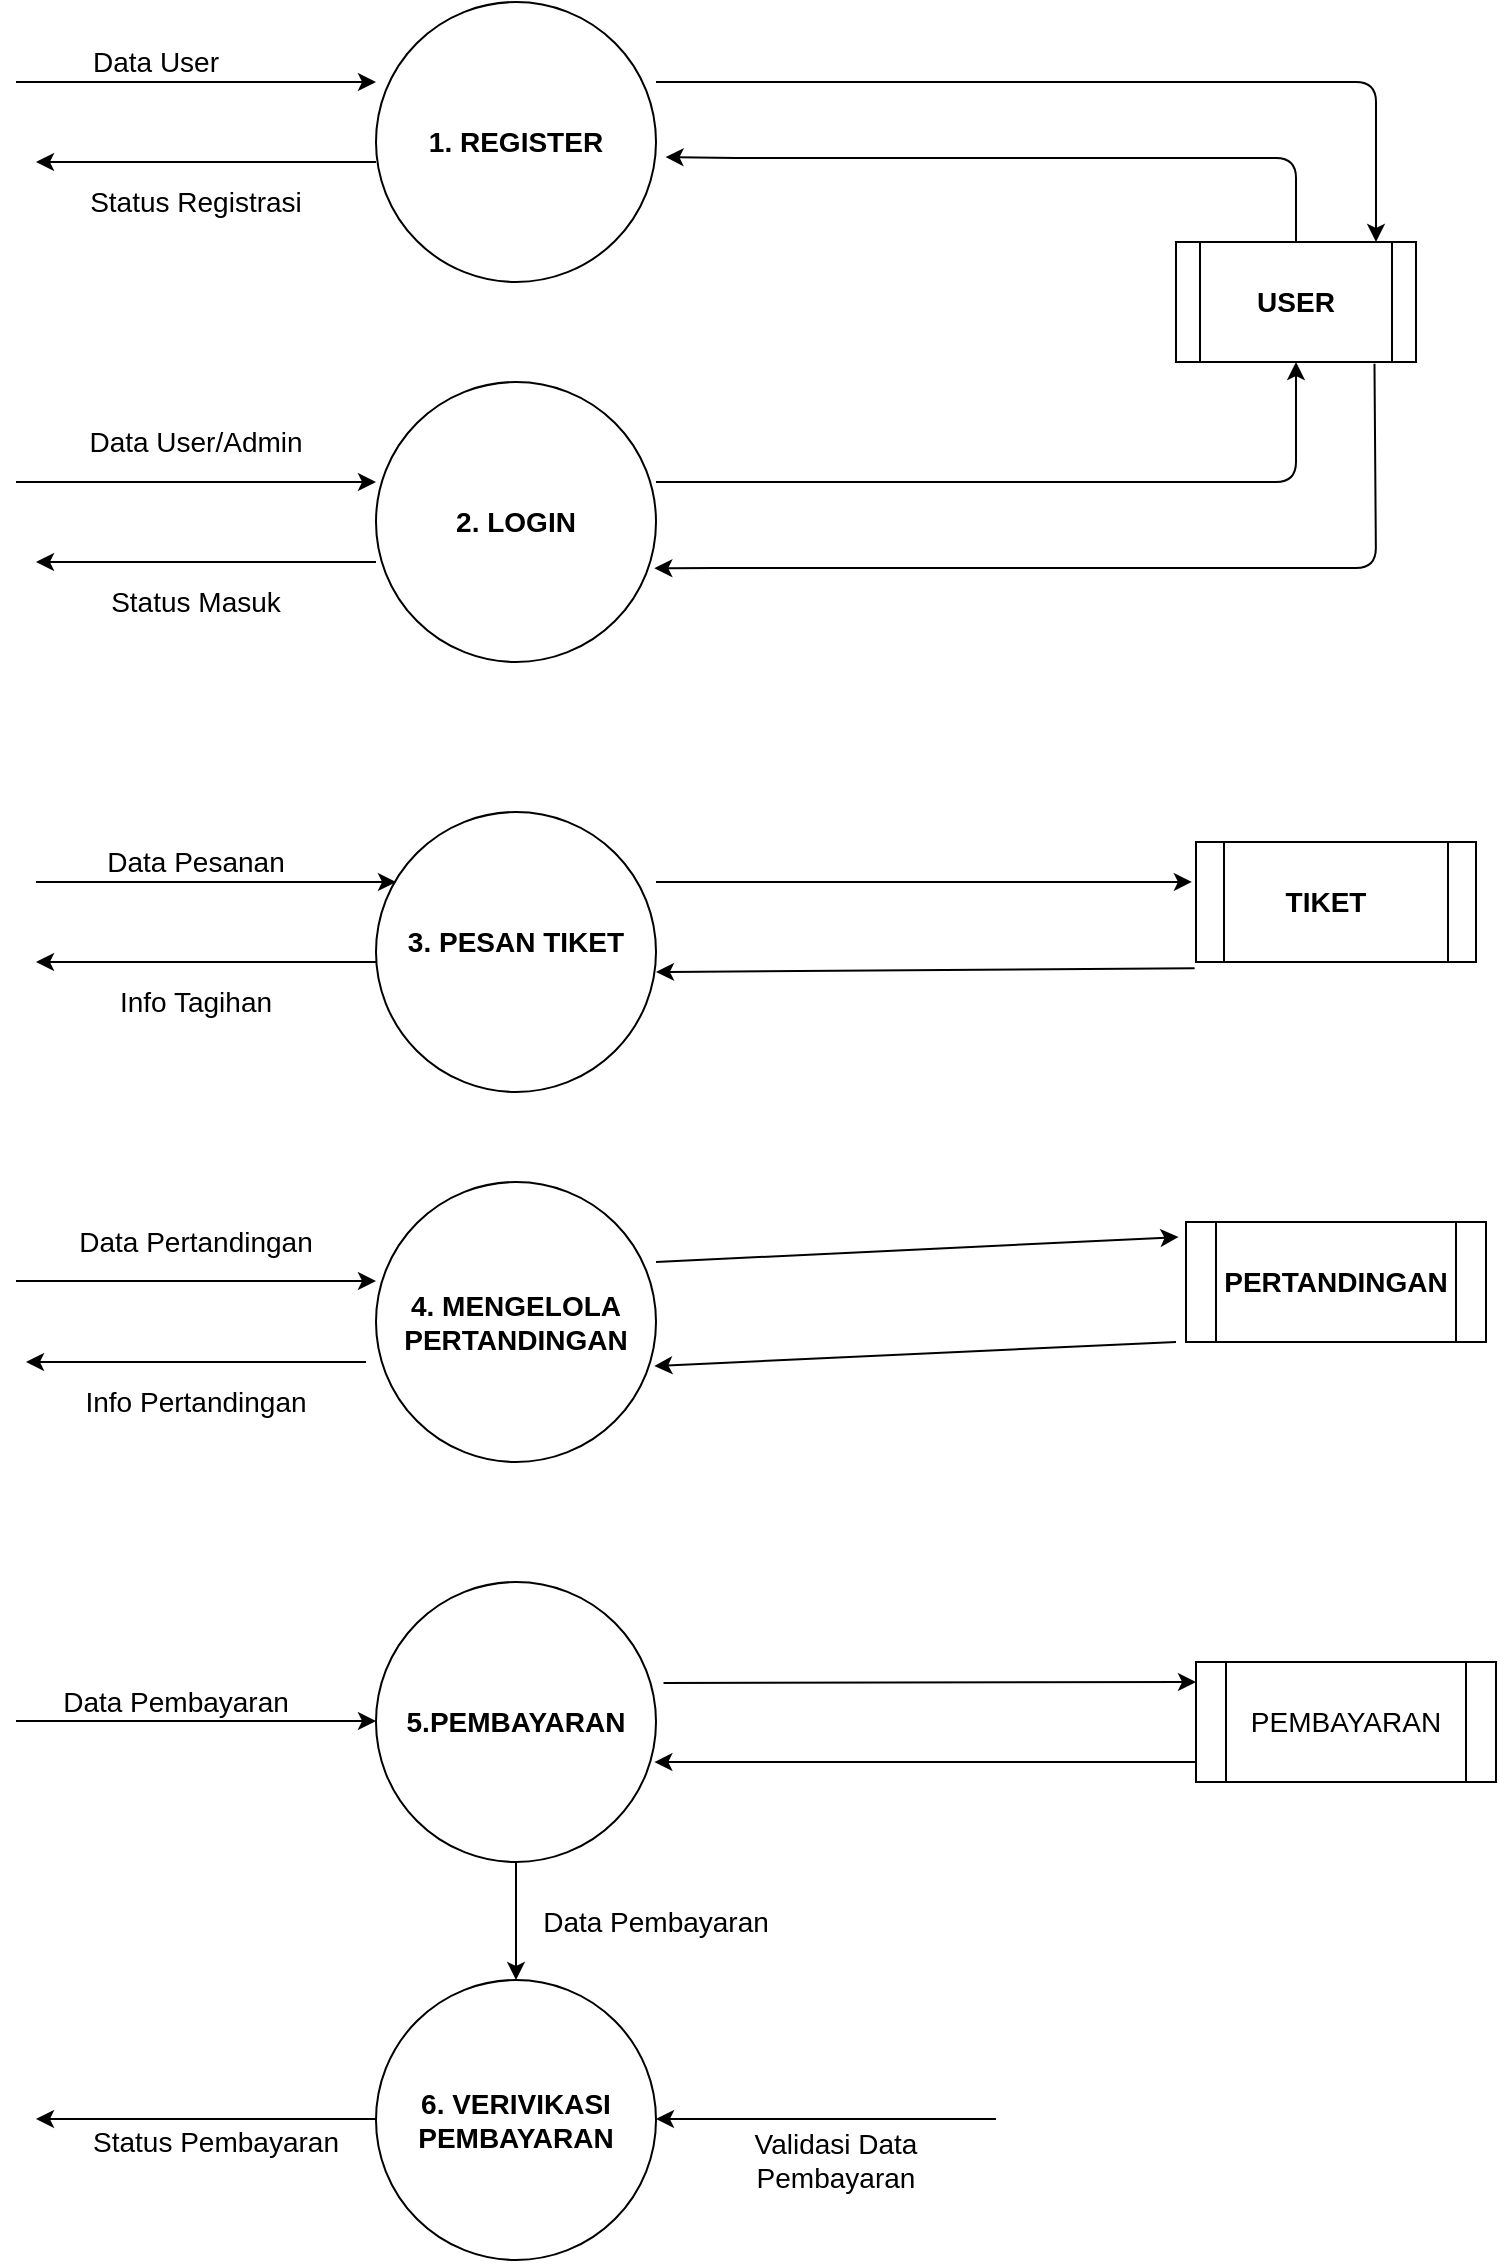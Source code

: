 <mxfile version="14.5.7" type="github">
  <diagram id="Uasj8kDI9opNts5msIFc" name="Page-1">
    <mxGraphModel dx="1019" dy="555" grid="1" gridSize="10" guides="1" tooltips="1" connect="1" arrows="1" fold="1" page="1" pageScale="1" pageWidth="827" pageHeight="1169" math="0" shadow="0">
      <root>
        <mxCell id="0" />
        <mxCell id="1" parent="0" />
        <mxCell id="gDsiojH2Jzv6u52EpyKo-1" value="" style="ellipse;whiteSpace=wrap;html=1;aspect=fixed;" parent="1" vertex="1">
          <mxGeometry x="220" y="40" width="140" height="140" as="geometry" />
        </mxCell>
        <mxCell id="gDsiojH2Jzv6u52EpyKo-2" value="" style="shape=process;whiteSpace=wrap;html=1;backgroundOutline=1;" parent="1" vertex="1">
          <mxGeometry x="620" y="160" width="120" height="60" as="geometry" />
        </mxCell>
        <mxCell id="gDsiojH2Jzv6u52EpyKo-3" value="" style="ellipse;whiteSpace=wrap;html=1;aspect=fixed;" parent="1" vertex="1">
          <mxGeometry x="220" y="230" width="140" height="140" as="geometry" />
        </mxCell>
        <mxCell id="gDsiojH2Jzv6u52EpyKo-4" value="" style="ellipse;whiteSpace=wrap;html=1;aspect=fixed;" parent="1" vertex="1">
          <mxGeometry x="220" y="445" width="140" height="140" as="geometry" />
        </mxCell>
        <mxCell id="gDsiojH2Jzv6u52EpyKo-5" value="" style="ellipse;whiteSpace=wrap;html=1;aspect=fixed;" parent="1" vertex="1">
          <mxGeometry x="220" y="630" width="140" height="140" as="geometry" />
        </mxCell>
        <mxCell id="gDsiojH2Jzv6u52EpyKo-6" value="1. REGISTER" style="text;html=1;strokeColor=none;fillColor=none;align=center;verticalAlign=middle;whiteSpace=wrap;rounded=0;fontSize=14;fontStyle=1;" parent="1" vertex="1">
          <mxGeometry x="220" y="80" width="140" height="60" as="geometry" />
        </mxCell>
        <mxCell id="gDsiojH2Jzv6u52EpyKo-7" value="2. LOGIN" style="text;html=1;strokeColor=none;fillColor=none;align=center;verticalAlign=middle;whiteSpace=wrap;rounded=0;fontSize=14;fontStyle=1;" parent="1" vertex="1">
          <mxGeometry x="220" y="270" width="140" height="60" as="geometry" />
        </mxCell>
        <mxCell id="gDsiojH2Jzv6u52EpyKo-8" value="3. PESAN TIKET" style="text;html=1;strokeColor=none;fillColor=none;align=center;verticalAlign=middle;whiteSpace=wrap;rounded=0;fontSize=14;fontStyle=1;" parent="1" vertex="1">
          <mxGeometry x="220" y="480" width="140" height="60" as="geometry" />
        </mxCell>
        <mxCell id="gDsiojH2Jzv6u52EpyKo-9" value="4. MENGELOLA&lt;br&gt;PERTANDINGAN" style="text;html=1;strokeColor=none;fillColor=none;align=center;verticalAlign=middle;whiteSpace=wrap;rounded=0;fontSize=14;fontStyle=1;" parent="1" vertex="1">
          <mxGeometry x="220" y="670" width="140" height="60" as="geometry" />
        </mxCell>
        <mxCell id="gDsiojH2Jzv6u52EpyKo-10" value="" style="endArrow=classic;html=1;exitX=1;exitY=0;exitDx=0;exitDy=0;" parent="1" source="gDsiojH2Jzv6u52EpyKo-6" edge="1">
          <mxGeometry width="50" height="50" relative="1" as="geometry">
            <mxPoint x="390" y="169.05" as="sourcePoint" />
            <mxPoint x="720" y="160" as="targetPoint" />
            <Array as="points">
              <mxPoint x="390" y="80" />
              <mxPoint x="550" y="80" />
              <mxPoint x="720" y="80" />
            </Array>
          </mxGeometry>
        </mxCell>
        <mxCell id="gDsiojH2Jzv6u52EpyKo-12" value="" style="endArrow=classic;html=1;entryX=1.034;entryY=0.626;entryDx=0;entryDy=0;entryPerimeter=0;" parent="1" target="gDsiojH2Jzv6u52EpyKo-6" edge="1">
          <mxGeometry width="50" height="50" relative="1" as="geometry">
            <mxPoint x="680" y="160" as="sourcePoint" />
            <mxPoint x="390" y="140" as="targetPoint" />
            <Array as="points">
              <mxPoint x="680" y="118" />
              <mxPoint x="400" y="118" />
            </Array>
          </mxGeometry>
        </mxCell>
        <mxCell id="gDsiojH2Jzv6u52EpyKo-13" value="" style="endArrow=classic;html=1;entryX=0.5;entryY=1;entryDx=0;entryDy=0;" parent="1" target="gDsiojH2Jzv6u52EpyKo-2" edge="1">
          <mxGeometry width="50" height="50" relative="1" as="geometry">
            <mxPoint x="360" y="280" as="sourcePoint" />
            <mxPoint x="424.76" y="360.0" as="targetPoint" />
            <Array as="points">
              <mxPoint x="520" y="280" />
              <mxPoint x="680" y="280" />
            </Array>
          </mxGeometry>
        </mxCell>
        <mxCell id="gDsiojH2Jzv6u52EpyKo-14" value="" style="endArrow=classic;html=1;entryX=0.994;entryY=0.665;entryDx=0;entryDy=0;entryPerimeter=0;exitX=0.827;exitY=1.015;exitDx=0;exitDy=0;exitPerimeter=0;" parent="1" source="gDsiojH2Jzv6u52EpyKo-2" target="gDsiojH2Jzv6u52EpyKo-3" edge="1">
          <mxGeometry width="50" height="50" relative="1" as="geometry">
            <mxPoint x="675.24" y="452.44" as="sourcePoint" />
            <mxPoint x="360" y="360.0" as="targetPoint" />
            <Array as="points">
              <mxPoint x="720" y="323" />
              <mxPoint x="560" y="323" />
              <mxPoint x="400" y="323" />
            </Array>
          </mxGeometry>
        </mxCell>
        <mxCell id="gDsiojH2Jzv6u52EpyKo-15" value="" style="endArrow=classic;html=1;fontSize=14;entryX=0;entryY=0;entryDx=0;entryDy=0;" parent="1" target="gDsiojH2Jzv6u52EpyKo-6" edge="1">
          <mxGeometry width="50" height="50" relative="1" as="geometry">
            <mxPoint x="40" y="80" as="sourcePoint" />
            <mxPoint x="200" y="70" as="targetPoint" />
          </mxGeometry>
        </mxCell>
        <mxCell id="gDsiojH2Jzv6u52EpyKo-16" value="" style="endArrow=classic;html=1;fontSize=14;" parent="1" edge="1">
          <mxGeometry width="50" height="50" relative="1" as="geometry">
            <mxPoint x="220" y="120" as="sourcePoint" />
            <mxPoint x="50" y="120" as="targetPoint" />
          </mxGeometry>
        </mxCell>
        <mxCell id="gDsiojH2Jzv6u52EpyKo-17" value="" style="endArrow=classic;html=1;fontSize=14;" parent="1" edge="1">
          <mxGeometry width="50" height="50" relative="1" as="geometry">
            <mxPoint x="215" y="720" as="sourcePoint" />
            <mxPoint x="45" y="720" as="targetPoint" />
          </mxGeometry>
        </mxCell>
        <mxCell id="gDsiojH2Jzv6u52EpyKo-18" value="" style="endArrow=classic;html=1;fontSize=14;" parent="1" edge="1">
          <mxGeometry width="50" height="50" relative="1" as="geometry">
            <mxPoint x="220" y="520" as="sourcePoint" />
            <mxPoint x="50" y="520" as="targetPoint" />
          </mxGeometry>
        </mxCell>
        <mxCell id="gDsiojH2Jzv6u52EpyKo-19" value="" style="endArrow=classic;html=1;fontSize=14;" parent="1" edge="1">
          <mxGeometry width="50" height="50" relative="1" as="geometry">
            <mxPoint x="220" y="320" as="sourcePoint" />
            <mxPoint x="50" y="320" as="targetPoint" />
          </mxGeometry>
        </mxCell>
        <mxCell id="gDsiojH2Jzv6u52EpyKo-20" value="" style="endArrow=classic;html=1;fontSize=14;entryX=0;entryY=0;entryDx=0;entryDy=0;" parent="1" edge="1">
          <mxGeometry width="50" height="50" relative="1" as="geometry">
            <mxPoint x="50" y="480" as="sourcePoint" />
            <mxPoint x="230" y="480" as="targetPoint" />
          </mxGeometry>
        </mxCell>
        <mxCell id="gDsiojH2Jzv6u52EpyKo-21" value="" style="endArrow=classic;html=1;fontSize=14;entryX=0;entryY=0;entryDx=0;entryDy=0;" parent="1" edge="1">
          <mxGeometry width="50" height="50" relative="1" as="geometry">
            <mxPoint x="40" y="679.5" as="sourcePoint" />
            <mxPoint x="220" y="679.5" as="targetPoint" />
          </mxGeometry>
        </mxCell>
        <mxCell id="gDsiojH2Jzv6u52EpyKo-22" value="" style="endArrow=classic;html=1;fontSize=14;entryX=0;entryY=0;entryDx=0;entryDy=0;" parent="1" edge="1">
          <mxGeometry width="50" height="50" relative="1" as="geometry">
            <mxPoint x="40" y="280" as="sourcePoint" />
            <mxPoint x="220" y="280" as="targetPoint" />
          </mxGeometry>
        </mxCell>
        <mxCell id="gDsiojH2Jzv6u52EpyKo-24" value="" style="shape=process;whiteSpace=wrap;html=1;backgroundOutline=1;" parent="1" vertex="1">
          <mxGeometry x="625" y="650" width="150" height="60" as="geometry" />
        </mxCell>
        <mxCell id="gDsiojH2Jzv6u52EpyKo-25" value="" style="shape=process;whiteSpace=wrap;html=1;backgroundOutline=1;" parent="1" vertex="1">
          <mxGeometry x="630" y="460" width="140" height="60" as="geometry" />
        </mxCell>
        <mxCell id="gDsiojH2Jzv6u52EpyKo-26" value="" style="endArrow=classic;html=1;fontSize=14;entryX=-0.025;entryY=0.126;entryDx=0;entryDy=0;entryPerimeter=0;exitX=1;exitY=0;exitDx=0;exitDy=0;" parent="1" source="gDsiojH2Jzv6u52EpyKo-9" target="gDsiojH2Jzv6u52EpyKo-24" edge="1">
          <mxGeometry width="50" height="50" relative="1" as="geometry">
            <mxPoint x="360" y="718" as="sourcePoint" />
            <mxPoint x="540" y="800" as="targetPoint" />
          </mxGeometry>
        </mxCell>
        <mxCell id="gDsiojH2Jzv6u52EpyKo-27" value="" style="endArrow=classic;html=1;fontSize=14;exitX=1;exitY=0;exitDx=0;exitDy=0;entryX=0.053;entryY=0.333;entryDx=0;entryDy=0;entryPerimeter=0;" parent="1" source="gDsiojH2Jzv6u52EpyKo-8" target="gDsiojH2Jzv6u52EpyKo-32" edge="1">
          <mxGeometry width="50" height="50" relative="1" as="geometry">
            <mxPoint x="360" y="560" as="sourcePoint" />
            <mxPoint x="628" y="560" as="targetPoint" />
          </mxGeometry>
        </mxCell>
        <mxCell id="gDsiojH2Jzv6u52EpyKo-28" value="" style="endArrow=classic;html=1;fontSize=14;entryX=0.994;entryY=0.867;entryDx=0;entryDy=0;entryPerimeter=0;" parent="1" target="gDsiojH2Jzv6u52EpyKo-9" edge="1">
          <mxGeometry width="50" height="50" relative="1" as="geometry">
            <mxPoint x="620" y="710" as="sourcePoint" />
            <mxPoint x="400" y="843" as="targetPoint" />
          </mxGeometry>
        </mxCell>
        <mxCell id="gDsiojH2Jzv6u52EpyKo-29" value="" style="endArrow=classic;html=1;fontSize=14;entryX=1;entryY=0.75;entryDx=0;entryDy=0;exitX=0.062;exitY=1.052;exitDx=0;exitDy=0;exitPerimeter=0;" parent="1" source="gDsiojH2Jzv6u52EpyKo-32" target="gDsiojH2Jzv6u52EpyKo-8" edge="1">
          <mxGeometry width="50" height="50" relative="1" as="geometry">
            <mxPoint x="630" y="600" as="sourcePoint" />
            <mxPoint x="460" y="600" as="targetPoint" />
          </mxGeometry>
        </mxCell>
        <mxCell id="gDsiojH2Jzv6u52EpyKo-31" value="PERTANDINGAN" style="text;html=1;strokeColor=none;fillColor=none;align=center;verticalAlign=middle;whiteSpace=wrap;rounded=0;fontSize=14;fontStyle=1;" parent="1" vertex="1">
          <mxGeometry x="650" y="665" width="100" height="30" as="geometry" />
        </mxCell>
        <mxCell id="gDsiojH2Jzv6u52EpyKo-32" value="TIKET" style="text;html=1;strokeColor=none;fillColor=none;align=center;verticalAlign=middle;whiteSpace=wrap;rounded=0;fontSize=14;fontStyle=1;" parent="1" vertex="1">
          <mxGeometry x="620" y="460" width="150" height="60" as="geometry" />
        </mxCell>
        <mxCell id="gDsiojH2Jzv6u52EpyKo-33" value="USER" style="text;html=1;strokeColor=none;fillColor=none;align=center;verticalAlign=middle;whiteSpace=wrap;rounded=0;fontSize=14;fontStyle=1;" parent="1" vertex="1">
          <mxGeometry x="610" y="160" width="140" height="60" as="geometry" />
        </mxCell>
        <mxCell id="gDsiojH2Jzv6u52EpyKo-34" value="Data User" style="text;html=1;strokeColor=none;fillColor=none;align=center;verticalAlign=middle;whiteSpace=wrap;rounded=0;fontSize=14;" parent="1" vertex="1">
          <mxGeometry x="40" y="60" width="140" height="20" as="geometry" />
        </mxCell>
        <mxCell id="gDsiojH2Jzv6u52EpyKo-35" value="Status Registrasi" style="text;html=1;strokeColor=none;fillColor=none;align=center;verticalAlign=middle;whiteSpace=wrap;rounded=0;fontSize=14;" parent="1" vertex="1">
          <mxGeometry x="60" y="130" width="140" height="20" as="geometry" />
        </mxCell>
        <mxCell id="gDsiojH2Jzv6u52EpyKo-36" value="Status Masuk" style="text;html=1;strokeColor=none;fillColor=none;align=center;verticalAlign=middle;whiteSpace=wrap;rounded=0;fontSize=14;" parent="1" vertex="1">
          <mxGeometry x="60" y="330" width="140" height="20" as="geometry" />
        </mxCell>
        <mxCell id="gDsiojH2Jzv6u52EpyKo-37" value="Data User/Admin" style="text;html=1;strokeColor=none;fillColor=none;align=center;verticalAlign=middle;whiteSpace=wrap;rounded=0;fontSize=14;" parent="1" vertex="1">
          <mxGeometry x="60" y="250" width="140" height="20" as="geometry" />
        </mxCell>
        <mxCell id="gDsiojH2Jzv6u52EpyKo-38" value="Info Tagihan" style="text;html=1;strokeColor=none;fillColor=none;align=center;verticalAlign=middle;whiteSpace=wrap;rounded=0;fontSize=14;" parent="1" vertex="1">
          <mxGeometry x="60" y="530" width="140" height="20" as="geometry" />
        </mxCell>
        <mxCell id="gDsiojH2Jzv6u52EpyKo-39" value="Data Pesanan" style="text;html=1;strokeColor=none;fillColor=none;align=center;verticalAlign=middle;whiteSpace=wrap;rounded=0;fontSize=14;" parent="1" vertex="1">
          <mxGeometry x="60" y="460" width="140" height="20" as="geometry" />
        </mxCell>
        <mxCell id="gDsiojH2Jzv6u52EpyKo-40" value="Info Pertandingan" style="text;html=1;strokeColor=none;fillColor=none;align=center;verticalAlign=middle;whiteSpace=wrap;rounded=0;fontSize=14;" parent="1" vertex="1">
          <mxGeometry x="60" y="730" width="140" height="20" as="geometry" />
        </mxCell>
        <mxCell id="gDsiojH2Jzv6u52EpyKo-41" value="Data Pertandingan" style="text;html=1;strokeColor=none;fillColor=none;align=center;verticalAlign=middle;whiteSpace=wrap;rounded=0;fontSize=14;" parent="1" vertex="1">
          <mxGeometry x="60" y="650" width="140" height="20" as="geometry" />
        </mxCell>
        <mxCell id="gDsiojH2Jzv6u52EpyKo-42" value="" style="ellipse;whiteSpace=wrap;html=1;aspect=fixed;" parent="1" vertex="1">
          <mxGeometry x="220" y="1029" width="140" height="140" as="geometry" />
        </mxCell>
        <mxCell id="gDsiojH2Jzv6u52EpyKo-43" value="" style="ellipse;whiteSpace=wrap;html=1;aspect=fixed;" parent="1" vertex="1">
          <mxGeometry x="220" y="830" width="140" height="140" as="geometry" />
        </mxCell>
        <mxCell id="gDsiojH2Jzv6u52EpyKo-44" value="" style="endArrow=classic;html=1;entryX=0.5;entryY=0;entryDx=0;entryDy=0;exitX=0.5;exitY=1;exitDx=0;exitDy=0;" parent="1" source="gDsiojH2Jzv6u52EpyKo-43" target="gDsiojH2Jzv6u52EpyKo-42" edge="1">
          <mxGeometry width="50" height="50" relative="1" as="geometry">
            <mxPoint x="390" y="1030" as="sourcePoint" />
            <mxPoint x="440" y="980" as="targetPoint" />
          </mxGeometry>
        </mxCell>
        <mxCell id="gDsiojH2Jzv6u52EpyKo-45" value="" style="shape=process;whiteSpace=wrap;html=1;backgroundOutline=1;" parent="1" vertex="1">
          <mxGeometry x="630" y="870" width="150" height="60" as="geometry" />
        </mxCell>
        <mxCell id="gDsiojH2Jzv6u52EpyKo-46" value="" style="endArrow=classic;html=1;fontSize=14;entryX=-0.025;entryY=0.126;entryDx=0;entryDy=0;entryPerimeter=0;" parent="1" edge="1">
          <mxGeometry width="50" height="50" relative="1" as="geometry">
            <mxPoint x="363.75" y="880.44" as="sourcePoint" />
            <mxPoint x="630" y="880" as="targetPoint" />
          </mxGeometry>
        </mxCell>
        <mxCell id="gDsiojH2Jzv6u52EpyKo-47" value="" style="endArrow=classic;html=1;fontSize=14;entryX=0.994;entryY=0.867;entryDx=0;entryDy=0;entryPerimeter=0;" parent="1" edge="1">
          <mxGeometry width="50" height="50" relative="1" as="geometry">
            <mxPoint x="630" y="920" as="sourcePoint" />
            <mxPoint x="359.16" y="920.02" as="targetPoint" />
          </mxGeometry>
        </mxCell>
        <mxCell id="gDsiojH2Jzv6u52EpyKo-48" value="" style="endArrow=classic;html=1;fontSize=14;entryX=0;entryY=0;entryDx=0;entryDy=0;" parent="1" edge="1">
          <mxGeometry width="50" height="50" relative="1" as="geometry">
            <mxPoint x="40" y="899.5" as="sourcePoint" />
            <mxPoint x="220" y="899.5" as="targetPoint" />
          </mxGeometry>
        </mxCell>
        <mxCell id="gDsiojH2Jzv6u52EpyKo-50" value="" style="endArrow=classic;html=1;fontSize=14;" parent="1" edge="1">
          <mxGeometry width="50" height="50" relative="1" as="geometry">
            <mxPoint x="530" y="1098.5" as="sourcePoint" />
            <mxPoint x="360" y="1098.5" as="targetPoint" />
          </mxGeometry>
        </mxCell>
        <mxCell id="gDsiojH2Jzv6u52EpyKo-51" value="" style="endArrow=classic;html=1;fontSize=14;" parent="1" edge="1">
          <mxGeometry width="50" height="50" relative="1" as="geometry">
            <mxPoint x="220" y="1098.5" as="sourcePoint" />
            <mxPoint x="50" y="1098.5" as="targetPoint" />
          </mxGeometry>
        </mxCell>
        <mxCell id="gDsiojH2Jzv6u52EpyKo-52" value="6. VERIVIKASI&lt;br&gt;PEMBAYARAN" style="text;html=1;strokeColor=none;fillColor=none;align=center;verticalAlign=middle;whiteSpace=wrap;rounded=0;fontSize=14;fontStyle=1;" parent="1" vertex="1">
          <mxGeometry x="220" y="1069" width="140" height="60" as="geometry" />
        </mxCell>
        <mxCell id="gDsiojH2Jzv6u52EpyKo-53" value="5.PEMBAYARAN" style="text;html=1;strokeColor=none;fillColor=none;align=center;verticalAlign=middle;whiteSpace=wrap;rounded=0;fontSize=14;fontStyle=1;" parent="1" vertex="1">
          <mxGeometry x="220" y="870" width="140" height="60" as="geometry" />
        </mxCell>
        <mxCell id="gDsiojH2Jzv6u52EpyKo-55" value="Data Pembayaran" style="text;html=1;strokeColor=none;fillColor=none;align=center;verticalAlign=middle;whiteSpace=wrap;rounded=0;fontSize=14;" parent="1" vertex="1">
          <mxGeometry x="290" y="990" width="140" height="20" as="geometry" />
        </mxCell>
        <mxCell id="gDsiojH2Jzv6u52EpyKo-56" value="Data Pembayaran" style="text;html=1;strokeColor=none;fillColor=none;align=center;verticalAlign=middle;whiteSpace=wrap;rounded=0;fontSize=14;" parent="1" vertex="1">
          <mxGeometry x="50" y="880" width="140" height="20" as="geometry" />
        </mxCell>
        <mxCell id="gDsiojH2Jzv6u52EpyKo-57" value="Status Pembayaran" style="text;html=1;strokeColor=none;fillColor=none;align=center;verticalAlign=middle;whiteSpace=wrap;rounded=0;fontSize=14;" parent="1" vertex="1">
          <mxGeometry x="70" y="1100" width="140" height="20" as="geometry" />
        </mxCell>
        <mxCell id="gDsiojH2Jzv6u52EpyKo-58" value="Validasi Data&lt;br&gt;Pembayaran" style="text;html=1;strokeColor=none;fillColor=none;align=center;verticalAlign=middle;whiteSpace=wrap;rounded=0;fontSize=14;" parent="1" vertex="1">
          <mxGeometry x="380" y="1109" width="140" height="20" as="geometry" />
        </mxCell>
        <mxCell id="gDsiojH2Jzv6u52EpyKo-60" value="PEMBAYARAN" style="text;html=1;strokeColor=none;fillColor=none;align=center;verticalAlign=middle;whiteSpace=wrap;rounded=0;fontSize=14;" parent="1" vertex="1">
          <mxGeometry x="635" y="890" width="140" height="20" as="geometry" />
        </mxCell>
      </root>
    </mxGraphModel>
  </diagram>
</mxfile>
